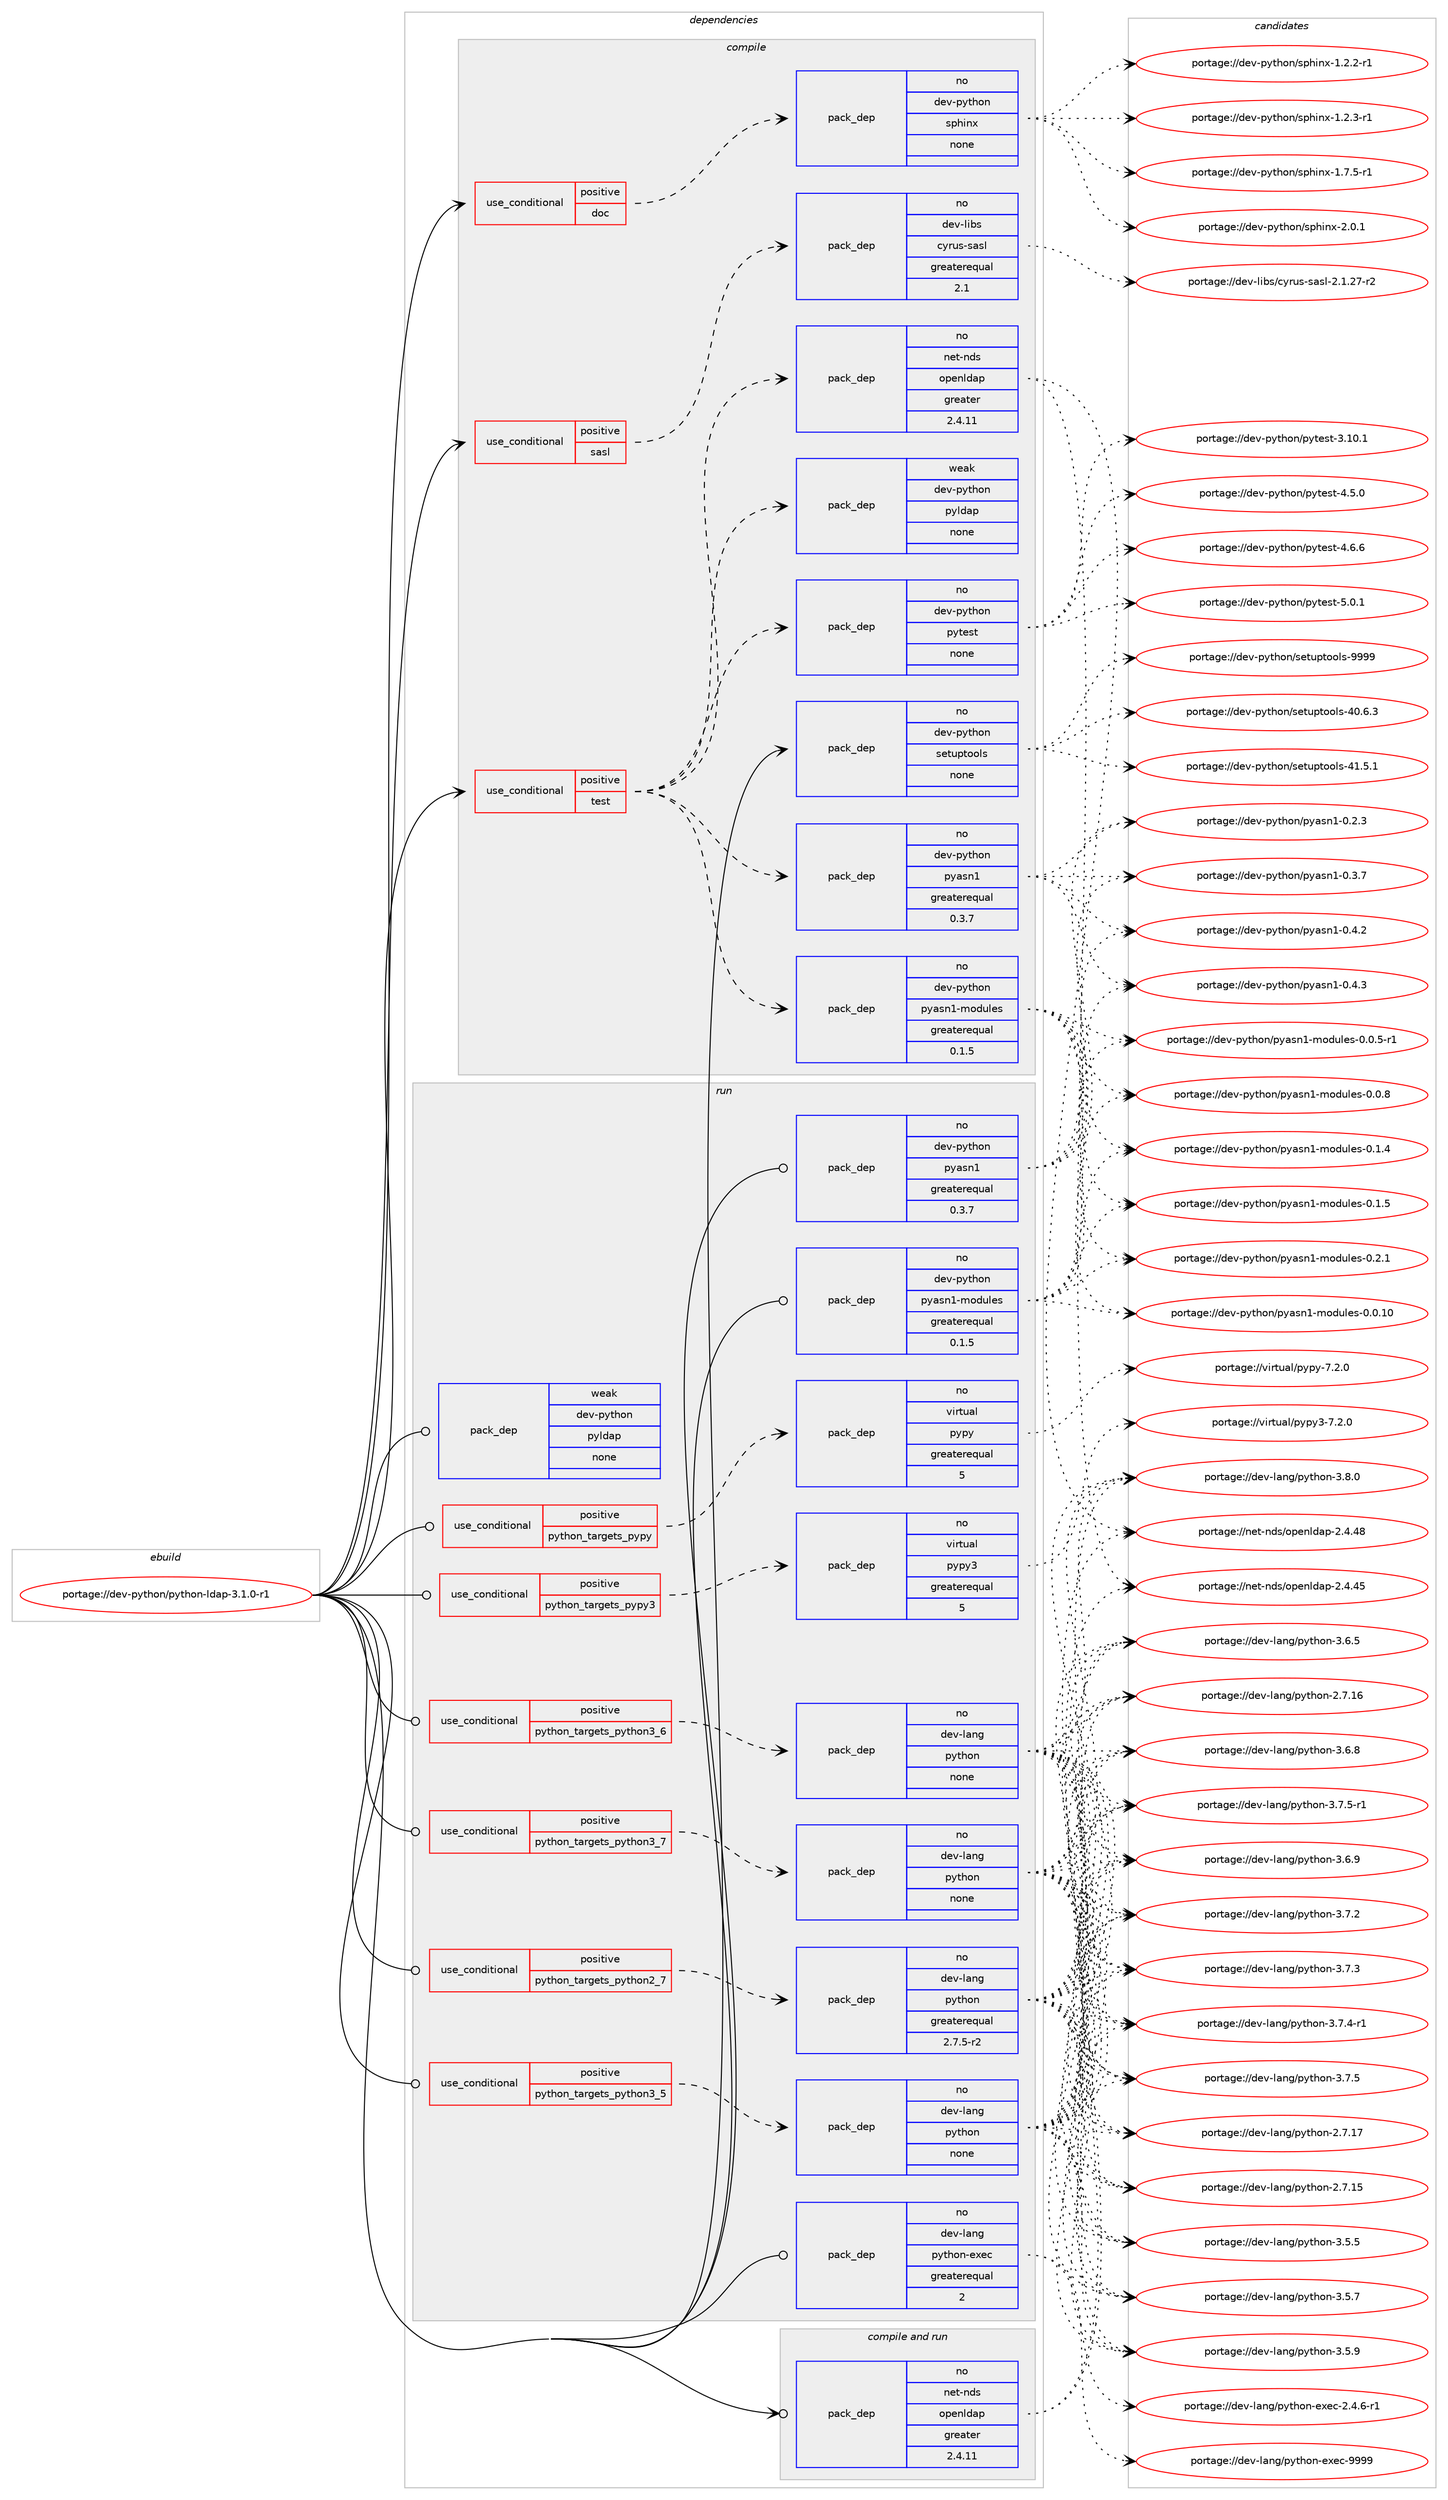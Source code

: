 digraph prolog {

# *************
# Graph options
# *************

newrank=true;
concentrate=true;
compound=true;
graph [rankdir=LR,fontname=Helvetica,fontsize=10,ranksep=1.5];#, ranksep=2.5, nodesep=0.2];
edge  [arrowhead=vee];
node  [fontname=Helvetica,fontsize=10];

# **********
# The ebuild
# **********

subgraph cluster_leftcol {
color=gray;
rank=same;
label=<<i>ebuild</i>>;
id [label="portage://dev-python/python-ldap-3.1.0-r1", color=red, width=4, href="../dev-python/python-ldap-3.1.0-r1.svg"];
}

# ****************
# The dependencies
# ****************

subgraph cluster_midcol {
color=gray;
label=<<i>dependencies</i>>;
subgraph cluster_compile {
fillcolor="#eeeeee";
style=filled;
label=<<i>compile</i>>;
subgraph cond37060 {
dependency167005 [label=<<TABLE BORDER="0" CELLBORDER="1" CELLSPACING="0" CELLPADDING="4"><TR><TD ROWSPAN="3" CELLPADDING="10">use_conditional</TD></TR><TR><TD>positive</TD></TR><TR><TD>doc</TD></TR></TABLE>>, shape=none, color=red];
subgraph pack126543 {
dependency167006 [label=<<TABLE BORDER="0" CELLBORDER="1" CELLSPACING="0" CELLPADDING="4" WIDTH="220"><TR><TD ROWSPAN="6" CELLPADDING="30">pack_dep</TD></TR><TR><TD WIDTH="110">no</TD></TR><TR><TD>dev-python</TD></TR><TR><TD>sphinx</TD></TR><TR><TD>none</TD></TR><TR><TD></TD></TR></TABLE>>, shape=none, color=blue];
}
dependency167005:e -> dependency167006:w [weight=20,style="dashed",arrowhead="vee"];
}
id:e -> dependency167005:w [weight=20,style="solid",arrowhead="vee"];
subgraph cond37061 {
dependency167007 [label=<<TABLE BORDER="0" CELLBORDER="1" CELLSPACING="0" CELLPADDING="4"><TR><TD ROWSPAN="3" CELLPADDING="10">use_conditional</TD></TR><TR><TD>positive</TD></TR><TR><TD>sasl</TD></TR></TABLE>>, shape=none, color=red];
subgraph pack126544 {
dependency167008 [label=<<TABLE BORDER="0" CELLBORDER="1" CELLSPACING="0" CELLPADDING="4" WIDTH="220"><TR><TD ROWSPAN="6" CELLPADDING="30">pack_dep</TD></TR><TR><TD WIDTH="110">no</TD></TR><TR><TD>dev-libs</TD></TR><TR><TD>cyrus-sasl</TD></TR><TR><TD>greaterequal</TD></TR><TR><TD>2.1</TD></TR></TABLE>>, shape=none, color=blue];
}
dependency167007:e -> dependency167008:w [weight=20,style="dashed",arrowhead="vee"];
}
id:e -> dependency167007:w [weight=20,style="solid",arrowhead="vee"];
subgraph cond37062 {
dependency167009 [label=<<TABLE BORDER="0" CELLBORDER="1" CELLSPACING="0" CELLPADDING="4"><TR><TD ROWSPAN="3" CELLPADDING="10">use_conditional</TD></TR><TR><TD>positive</TD></TR><TR><TD>test</TD></TR></TABLE>>, shape=none, color=red];
subgraph pack126545 {
dependency167010 [label=<<TABLE BORDER="0" CELLBORDER="1" CELLSPACING="0" CELLPADDING="4" WIDTH="220"><TR><TD ROWSPAN="6" CELLPADDING="30">pack_dep</TD></TR><TR><TD WIDTH="110">weak</TD></TR><TR><TD>dev-python</TD></TR><TR><TD>pyldap</TD></TR><TR><TD>none</TD></TR><TR><TD></TD></TR></TABLE>>, shape=none, color=blue];
}
dependency167009:e -> dependency167010:w [weight=20,style="dashed",arrowhead="vee"];
subgraph pack126546 {
dependency167011 [label=<<TABLE BORDER="0" CELLBORDER="1" CELLSPACING="0" CELLPADDING="4" WIDTH="220"><TR><TD ROWSPAN="6" CELLPADDING="30">pack_dep</TD></TR><TR><TD WIDTH="110">no</TD></TR><TR><TD>dev-python</TD></TR><TR><TD>pyasn1</TD></TR><TR><TD>greaterequal</TD></TR><TR><TD>0.3.7</TD></TR></TABLE>>, shape=none, color=blue];
}
dependency167009:e -> dependency167011:w [weight=20,style="dashed",arrowhead="vee"];
subgraph pack126547 {
dependency167012 [label=<<TABLE BORDER="0" CELLBORDER="1" CELLSPACING="0" CELLPADDING="4" WIDTH="220"><TR><TD ROWSPAN="6" CELLPADDING="30">pack_dep</TD></TR><TR><TD WIDTH="110">no</TD></TR><TR><TD>dev-python</TD></TR><TR><TD>pyasn1-modules</TD></TR><TR><TD>greaterequal</TD></TR><TR><TD>0.1.5</TD></TR></TABLE>>, shape=none, color=blue];
}
dependency167009:e -> dependency167012:w [weight=20,style="dashed",arrowhead="vee"];
subgraph pack126548 {
dependency167013 [label=<<TABLE BORDER="0" CELLBORDER="1" CELLSPACING="0" CELLPADDING="4" WIDTH="220"><TR><TD ROWSPAN="6" CELLPADDING="30">pack_dep</TD></TR><TR><TD WIDTH="110">no</TD></TR><TR><TD>net-nds</TD></TR><TR><TD>openldap</TD></TR><TR><TD>greater</TD></TR><TR><TD>2.4.11</TD></TR></TABLE>>, shape=none, color=blue];
}
dependency167009:e -> dependency167013:w [weight=20,style="dashed",arrowhead="vee"];
subgraph pack126549 {
dependency167014 [label=<<TABLE BORDER="0" CELLBORDER="1" CELLSPACING="0" CELLPADDING="4" WIDTH="220"><TR><TD ROWSPAN="6" CELLPADDING="30">pack_dep</TD></TR><TR><TD WIDTH="110">no</TD></TR><TR><TD>dev-python</TD></TR><TR><TD>pytest</TD></TR><TR><TD>none</TD></TR><TR><TD></TD></TR></TABLE>>, shape=none, color=blue];
}
dependency167009:e -> dependency167014:w [weight=20,style="dashed",arrowhead="vee"];
}
id:e -> dependency167009:w [weight=20,style="solid",arrowhead="vee"];
subgraph pack126550 {
dependency167015 [label=<<TABLE BORDER="0" CELLBORDER="1" CELLSPACING="0" CELLPADDING="4" WIDTH="220"><TR><TD ROWSPAN="6" CELLPADDING="30">pack_dep</TD></TR><TR><TD WIDTH="110">no</TD></TR><TR><TD>dev-python</TD></TR><TR><TD>setuptools</TD></TR><TR><TD>none</TD></TR><TR><TD></TD></TR></TABLE>>, shape=none, color=blue];
}
id:e -> dependency167015:w [weight=20,style="solid",arrowhead="vee"];
}
subgraph cluster_compileandrun {
fillcolor="#eeeeee";
style=filled;
label=<<i>compile and run</i>>;
subgraph pack126551 {
dependency167016 [label=<<TABLE BORDER="0" CELLBORDER="1" CELLSPACING="0" CELLPADDING="4" WIDTH="220"><TR><TD ROWSPAN="6" CELLPADDING="30">pack_dep</TD></TR><TR><TD WIDTH="110">no</TD></TR><TR><TD>net-nds</TD></TR><TR><TD>openldap</TD></TR><TR><TD>greater</TD></TR><TR><TD>2.4.11</TD></TR></TABLE>>, shape=none, color=blue];
}
id:e -> dependency167016:w [weight=20,style="solid",arrowhead="odotvee"];
}
subgraph cluster_run {
fillcolor="#eeeeee";
style=filled;
label=<<i>run</i>>;
subgraph cond37063 {
dependency167017 [label=<<TABLE BORDER="0" CELLBORDER="1" CELLSPACING="0" CELLPADDING="4"><TR><TD ROWSPAN="3" CELLPADDING="10">use_conditional</TD></TR><TR><TD>positive</TD></TR><TR><TD>python_targets_pypy</TD></TR></TABLE>>, shape=none, color=red];
subgraph pack126552 {
dependency167018 [label=<<TABLE BORDER="0" CELLBORDER="1" CELLSPACING="0" CELLPADDING="4" WIDTH="220"><TR><TD ROWSPAN="6" CELLPADDING="30">pack_dep</TD></TR><TR><TD WIDTH="110">no</TD></TR><TR><TD>virtual</TD></TR><TR><TD>pypy</TD></TR><TR><TD>greaterequal</TD></TR><TR><TD>5</TD></TR></TABLE>>, shape=none, color=blue];
}
dependency167017:e -> dependency167018:w [weight=20,style="dashed",arrowhead="vee"];
}
id:e -> dependency167017:w [weight=20,style="solid",arrowhead="odot"];
subgraph cond37064 {
dependency167019 [label=<<TABLE BORDER="0" CELLBORDER="1" CELLSPACING="0" CELLPADDING="4"><TR><TD ROWSPAN="3" CELLPADDING="10">use_conditional</TD></TR><TR><TD>positive</TD></TR><TR><TD>python_targets_pypy3</TD></TR></TABLE>>, shape=none, color=red];
subgraph pack126553 {
dependency167020 [label=<<TABLE BORDER="0" CELLBORDER="1" CELLSPACING="0" CELLPADDING="4" WIDTH="220"><TR><TD ROWSPAN="6" CELLPADDING="30">pack_dep</TD></TR><TR><TD WIDTH="110">no</TD></TR><TR><TD>virtual</TD></TR><TR><TD>pypy3</TD></TR><TR><TD>greaterequal</TD></TR><TR><TD>5</TD></TR></TABLE>>, shape=none, color=blue];
}
dependency167019:e -> dependency167020:w [weight=20,style="dashed",arrowhead="vee"];
}
id:e -> dependency167019:w [weight=20,style="solid",arrowhead="odot"];
subgraph cond37065 {
dependency167021 [label=<<TABLE BORDER="0" CELLBORDER="1" CELLSPACING="0" CELLPADDING="4"><TR><TD ROWSPAN="3" CELLPADDING="10">use_conditional</TD></TR><TR><TD>positive</TD></TR><TR><TD>python_targets_python2_7</TD></TR></TABLE>>, shape=none, color=red];
subgraph pack126554 {
dependency167022 [label=<<TABLE BORDER="0" CELLBORDER="1" CELLSPACING="0" CELLPADDING="4" WIDTH="220"><TR><TD ROWSPAN="6" CELLPADDING="30">pack_dep</TD></TR><TR><TD WIDTH="110">no</TD></TR><TR><TD>dev-lang</TD></TR><TR><TD>python</TD></TR><TR><TD>greaterequal</TD></TR><TR><TD>2.7.5-r2</TD></TR></TABLE>>, shape=none, color=blue];
}
dependency167021:e -> dependency167022:w [weight=20,style="dashed",arrowhead="vee"];
}
id:e -> dependency167021:w [weight=20,style="solid",arrowhead="odot"];
subgraph cond37066 {
dependency167023 [label=<<TABLE BORDER="0" CELLBORDER="1" CELLSPACING="0" CELLPADDING="4"><TR><TD ROWSPAN="3" CELLPADDING="10">use_conditional</TD></TR><TR><TD>positive</TD></TR><TR><TD>python_targets_python3_5</TD></TR></TABLE>>, shape=none, color=red];
subgraph pack126555 {
dependency167024 [label=<<TABLE BORDER="0" CELLBORDER="1" CELLSPACING="0" CELLPADDING="4" WIDTH="220"><TR><TD ROWSPAN="6" CELLPADDING="30">pack_dep</TD></TR><TR><TD WIDTH="110">no</TD></TR><TR><TD>dev-lang</TD></TR><TR><TD>python</TD></TR><TR><TD>none</TD></TR><TR><TD></TD></TR></TABLE>>, shape=none, color=blue];
}
dependency167023:e -> dependency167024:w [weight=20,style="dashed",arrowhead="vee"];
}
id:e -> dependency167023:w [weight=20,style="solid",arrowhead="odot"];
subgraph cond37067 {
dependency167025 [label=<<TABLE BORDER="0" CELLBORDER="1" CELLSPACING="0" CELLPADDING="4"><TR><TD ROWSPAN="3" CELLPADDING="10">use_conditional</TD></TR><TR><TD>positive</TD></TR><TR><TD>python_targets_python3_6</TD></TR></TABLE>>, shape=none, color=red];
subgraph pack126556 {
dependency167026 [label=<<TABLE BORDER="0" CELLBORDER="1" CELLSPACING="0" CELLPADDING="4" WIDTH="220"><TR><TD ROWSPAN="6" CELLPADDING="30">pack_dep</TD></TR><TR><TD WIDTH="110">no</TD></TR><TR><TD>dev-lang</TD></TR><TR><TD>python</TD></TR><TR><TD>none</TD></TR><TR><TD></TD></TR></TABLE>>, shape=none, color=blue];
}
dependency167025:e -> dependency167026:w [weight=20,style="dashed",arrowhead="vee"];
}
id:e -> dependency167025:w [weight=20,style="solid",arrowhead="odot"];
subgraph cond37068 {
dependency167027 [label=<<TABLE BORDER="0" CELLBORDER="1" CELLSPACING="0" CELLPADDING="4"><TR><TD ROWSPAN="3" CELLPADDING="10">use_conditional</TD></TR><TR><TD>positive</TD></TR><TR><TD>python_targets_python3_7</TD></TR></TABLE>>, shape=none, color=red];
subgraph pack126557 {
dependency167028 [label=<<TABLE BORDER="0" CELLBORDER="1" CELLSPACING="0" CELLPADDING="4" WIDTH="220"><TR><TD ROWSPAN="6" CELLPADDING="30">pack_dep</TD></TR><TR><TD WIDTH="110">no</TD></TR><TR><TD>dev-lang</TD></TR><TR><TD>python</TD></TR><TR><TD>none</TD></TR><TR><TD></TD></TR></TABLE>>, shape=none, color=blue];
}
dependency167027:e -> dependency167028:w [weight=20,style="dashed",arrowhead="vee"];
}
id:e -> dependency167027:w [weight=20,style="solid",arrowhead="odot"];
subgraph pack126558 {
dependency167029 [label=<<TABLE BORDER="0" CELLBORDER="1" CELLSPACING="0" CELLPADDING="4" WIDTH="220"><TR><TD ROWSPAN="6" CELLPADDING="30">pack_dep</TD></TR><TR><TD WIDTH="110">no</TD></TR><TR><TD>dev-lang</TD></TR><TR><TD>python-exec</TD></TR><TR><TD>greaterequal</TD></TR><TR><TD>2</TD></TR></TABLE>>, shape=none, color=blue];
}
id:e -> dependency167029:w [weight=20,style="solid",arrowhead="odot"];
subgraph pack126559 {
dependency167030 [label=<<TABLE BORDER="0" CELLBORDER="1" CELLSPACING="0" CELLPADDING="4" WIDTH="220"><TR><TD ROWSPAN="6" CELLPADDING="30">pack_dep</TD></TR><TR><TD WIDTH="110">no</TD></TR><TR><TD>dev-python</TD></TR><TR><TD>pyasn1</TD></TR><TR><TD>greaterequal</TD></TR><TR><TD>0.3.7</TD></TR></TABLE>>, shape=none, color=blue];
}
id:e -> dependency167030:w [weight=20,style="solid",arrowhead="odot"];
subgraph pack126560 {
dependency167031 [label=<<TABLE BORDER="0" CELLBORDER="1" CELLSPACING="0" CELLPADDING="4" WIDTH="220"><TR><TD ROWSPAN="6" CELLPADDING="30">pack_dep</TD></TR><TR><TD WIDTH="110">no</TD></TR><TR><TD>dev-python</TD></TR><TR><TD>pyasn1-modules</TD></TR><TR><TD>greaterequal</TD></TR><TR><TD>0.1.5</TD></TR></TABLE>>, shape=none, color=blue];
}
id:e -> dependency167031:w [weight=20,style="solid",arrowhead="odot"];
subgraph pack126561 {
dependency167032 [label=<<TABLE BORDER="0" CELLBORDER="1" CELLSPACING="0" CELLPADDING="4" WIDTH="220"><TR><TD ROWSPAN="6" CELLPADDING="30">pack_dep</TD></TR><TR><TD WIDTH="110">weak</TD></TR><TR><TD>dev-python</TD></TR><TR><TD>pyldap</TD></TR><TR><TD>none</TD></TR><TR><TD></TD></TR></TABLE>>, shape=none, color=blue];
}
id:e -> dependency167032:w [weight=20,style="solid",arrowhead="odot"];
}
}

# **************
# The candidates
# **************

subgraph cluster_choices {
rank=same;
color=gray;
label=<<i>candidates</i>>;

subgraph choice126543 {
color=black;
nodesep=1;
choiceportage10010111845112121116104111110471151121041051101204549465046504511449 [label="portage://dev-python/sphinx-1.2.2-r1", color=red, width=4,href="../dev-python/sphinx-1.2.2-r1.svg"];
choiceportage10010111845112121116104111110471151121041051101204549465046514511449 [label="portage://dev-python/sphinx-1.2.3-r1", color=red, width=4,href="../dev-python/sphinx-1.2.3-r1.svg"];
choiceportage10010111845112121116104111110471151121041051101204549465546534511449 [label="portage://dev-python/sphinx-1.7.5-r1", color=red, width=4,href="../dev-python/sphinx-1.7.5-r1.svg"];
choiceportage1001011184511212111610411111047115112104105110120455046484649 [label="portage://dev-python/sphinx-2.0.1", color=red, width=4,href="../dev-python/sphinx-2.0.1.svg"];
dependency167006:e -> choiceportage10010111845112121116104111110471151121041051101204549465046504511449:w [style=dotted,weight="100"];
dependency167006:e -> choiceportage10010111845112121116104111110471151121041051101204549465046514511449:w [style=dotted,weight="100"];
dependency167006:e -> choiceportage10010111845112121116104111110471151121041051101204549465546534511449:w [style=dotted,weight="100"];
dependency167006:e -> choiceportage1001011184511212111610411111047115112104105110120455046484649:w [style=dotted,weight="100"];
}
subgraph choice126544 {
color=black;
nodesep=1;
choiceportage100101118451081059811547991211141171154511597115108455046494650554511450 [label="portage://dev-libs/cyrus-sasl-2.1.27-r2", color=red, width=4,href="../dev-libs/cyrus-sasl-2.1.27-r2.svg"];
dependency167008:e -> choiceportage100101118451081059811547991211141171154511597115108455046494650554511450:w [style=dotted,weight="100"];
}
subgraph choice126545 {
color=black;
nodesep=1;
}
subgraph choice126546 {
color=black;
nodesep=1;
choiceportage10010111845112121116104111110471121219711511049454846504651 [label="portage://dev-python/pyasn1-0.2.3", color=red, width=4,href="../dev-python/pyasn1-0.2.3.svg"];
choiceportage10010111845112121116104111110471121219711511049454846514655 [label="portage://dev-python/pyasn1-0.3.7", color=red, width=4,href="../dev-python/pyasn1-0.3.7.svg"];
choiceportage10010111845112121116104111110471121219711511049454846524650 [label="portage://dev-python/pyasn1-0.4.2", color=red, width=4,href="../dev-python/pyasn1-0.4.2.svg"];
choiceportage10010111845112121116104111110471121219711511049454846524651 [label="portage://dev-python/pyasn1-0.4.3", color=red, width=4,href="../dev-python/pyasn1-0.4.3.svg"];
dependency167011:e -> choiceportage10010111845112121116104111110471121219711511049454846504651:w [style=dotted,weight="100"];
dependency167011:e -> choiceportage10010111845112121116104111110471121219711511049454846514655:w [style=dotted,weight="100"];
dependency167011:e -> choiceportage10010111845112121116104111110471121219711511049454846524650:w [style=dotted,weight="100"];
dependency167011:e -> choiceportage10010111845112121116104111110471121219711511049454846524651:w [style=dotted,weight="100"];
}
subgraph choice126547 {
color=black;
nodesep=1;
choiceportage100101118451121211161041111104711212197115110494510911110011710810111545484648464948 [label="portage://dev-python/pyasn1-modules-0.0.10", color=red, width=4,href="../dev-python/pyasn1-modules-0.0.10.svg"];
choiceportage10010111845112121116104111110471121219711511049451091111001171081011154548464846534511449 [label="portage://dev-python/pyasn1-modules-0.0.5-r1", color=red, width=4,href="../dev-python/pyasn1-modules-0.0.5-r1.svg"];
choiceportage1001011184511212111610411111047112121971151104945109111100117108101115454846484656 [label="portage://dev-python/pyasn1-modules-0.0.8", color=red, width=4,href="../dev-python/pyasn1-modules-0.0.8.svg"];
choiceportage1001011184511212111610411111047112121971151104945109111100117108101115454846494652 [label="portage://dev-python/pyasn1-modules-0.1.4", color=red, width=4,href="../dev-python/pyasn1-modules-0.1.4.svg"];
choiceportage1001011184511212111610411111047112121971151104945109111100117108101115454846494653 [label="portage://dev-python/pyasn1-modules-0.1.5", color=red, width=4,href="../dev-python/pyasn1-modules-0.1.5.svg"];
choiceportage1001011184511212111610411111047112121971151104945109111100117108101115454846504649 [label="portage://dev-python/pyasn1-modules-0.2.1", color=red, width=4,href="../dev-python/pyasn1-modules-0.2.1.svg"];
dependency167012:e -> choiceportage100101118451121211161041111104711212197115110494510911110011710810111545484648464948:w [style=dotted,weight="100"];
dependency167012:e -> choiceportage10010111845112121116104111110471121219711511049451091111001171081011154548464846534511449:w [style=dotted,weight="100"];
dependency167012:e -> choiceportage1001011184511212111610411111047112121971151104945109111100117108101115454846484656:w [style=dotted,weight="100"];
dependency167012:e -> choiceportage1001011184511212111610411111047112121971151104945109111100117108101115454846494652:w [style=dotted,weight="100"];
dependency167012:e -> choiceportage1001011184511212111610411111047112121971151104945109111100117108101115454846494653:w [style=dotted,weight="100"];
dependency167012:e -> choiceportage1001011184511212111610411111047112121971151104945109111100117108101115454846504649:w [style=dotted,weight="100"];
}
subgraph choice126548 {
color=black;
nodesep=1;
choiceportage11010111645110100115471111121011101081009711245504652465253 [label="portage://net-nds/openldap-2.4.45", color=red, width=4,href="../net-nds/openldap-2.4.45.svg"];
choiceportage11010111645110100115471111121011101081009711245504652465256 [label="portage://net-nds/openldap-2.4.48", color=red, width=4,href="../net-nds/openldap-2.4.48.svg"];
dependency167013:e -> choiceportage11010111645110100115471111121011101081009711245504652465253:w [style=dotted,weight="100"];
dependency167013:e -> choiceportage11010111645110100115471111121011101081009711245504652465256:w [style=dotted,weight="100"];
}
subgraph choice126549 {
color=black;
nodesep=1;
choiceportage100101118451121211161041111104711212111610111511645514649484649 [label="portage://dev-python/pytest-3.10.1", color=red, width=4,href="../dev-python/pytest-3.10.1.svg"];
choiceportage1001011184511212111610411111047112121116101115116455246534648 [label="portage://dev-python/pytest-4.5.0", color=red, width=4,href="../dev-python/pytest-4.5.0.svg"];
choiceportage1001011184511212111610411111047112121116101115116455246544654 [label="portage://dev-python/pytest-4.6.6", color=red, width=4,href="../dev-python/pytest-4.6.6.svg"];
choiceportage1001011184511212111610411111047112121116101115116455346484649 [label="portage://dev-python/pytest-5.0.1", color=red, width=4,href="../dev-python/pytest-5.0.1.svg"];
dependency167014:e -> choiceportage100101118451121211161041111104711212111610111511645514649484649:w [style=dotted,weight="100"];
dependency167014:e -> choiceportage1001011184511212111610411111047112121116101115116455246534648:w [style=dotted,weight="100"];
dependency167014:e -> choiceportage1001011184511212111610411111047112121116101115116455246544654:w [style=dotted,weight="100"];
dependency167014:e -> choiceportage1001011184511212111610411111047112121116101115116455346484649:w [style=dotted,weight="100"];
}
subgraph choice126550 {
color=black;
nodesep=1;
choiceportage100101118451121211161041111104711510111611711211611111110811545524846544651 [label="portage://dev-python/setuptools-40.6.3", color=red, width=4,href="../dev-python/setuptools-40.6.3.svg"];
choiceportage100101118451121211161041111104711510111611711211611111110811545524946534649 [label="portage://dev-python/setuptools-41.5.1", color=red, width=4,href="../dev-python/setuptools-41.5.1.svg"];
choiceportage10010111845112121116104111110471151011161171121161111111081154557575757 [label="portage://dev-python/setuptools-9999", color=red, width=4,href="../dev-python/setuptools-9999.svg"];
dependency167015:e -> choiceportage100101118451121211161041111104711510111611711211611111110811545524846544651:w [style=dotted,weight="100"];
dependency167015:e -> choiceportage100101118451121211161041111104711510111611711211611111110811545524946534649:w [style=dotted,weight="100"];
dependency167015:e -> choiceportage10010111845112121116104111110471151011161171121161111111081154557575757:w [style=dotted,weight="100"];
}
subgraph choice126551 {
color=black;
nodesep=1;
choiceportage11010111645110100115471111121011101081009711245504652465253 [label="portage://net-nds/openldap-2.4.45", color=red, width=4,href="../net-nds/openldap-2.4.45.svg"];
choiceportage11010111645110100115471111121011101081009711245504652465256 [label="portage://net-nds/openldap-2.4.48", color=red, width=4,href="../net-nds/openldap-2.4.48.svg"];
dependency167016:e -> choiceportage11010111645110100115471111121011101081009711245504652465253:w [style=dotted,weight="100"];
dependency167016:e -> choiceportage11010111645110100115471111121011101081009711245504652465256:w [style=dotted,weight="100"];
}
subgraph choice126552 {
color=black;
nodesep=1;
choiceportage1181051141161179710847112121112121455546504648 [label="portage://virtual/pypy-7.2.0", color=red, width=4,href="../virtual/pypy-7.2.0.svg"];
dependency167018:e -> choiceportage1181051141161179710847112121112121455546504648:w [style=dotted,weight="100"];
}
subgraph choice126553 {
color=black;
nodesep=1;
choiceportage118105114116117971084711212111212151455546504648 [label="portage://virtual/pypy3-7.2.0", color=red, width=4,href="../virtual/pypy3-7.2.0.svg"];
dependency167020:e -> choiceportage118105114116117971084711212111212151455546504648:w [style=dotted,weight="100"];
}
subgraph choice126554 {
color=black;
nodesep=1;
choiceportage10010111845108971101034711212111610411111045504655464953 [label="portage://dev-lang/python-2.7.15", color=red, width=4,href="../dev-lang/python-2.7.15.svg"];
choiceportage10010111845108971101034711212111610411111045504655464954 [label="portage://dev-lang/python-2.7.16", color=red, width=4,href="../dev-lang/python-2.7.16.svg"];
choiceportage10010111845108971101034711212111610411111045504655464955 [label="portage://dev-lang/python-2.7.17", color=red, width=4,href="../dev-lang/python-2.7.17.svg"];
choiceportage100101118451089711010347112121116104111110455146534653 [label="portage://dev-lang/python-3.5.5", color=red, width=4,href="../dev-lang/python-3.5.5.svg"];
choiceportage100101118451089711010347112121116104111110455146534655 [label="portage://dev-lang/python-3.5.7", color=red, width=4,href="../dev-lang/python-3.5.7.svg"];
choiceportage100101118451089711010347112121116104111110455146534657 [label="portage://dev-lang/python-3.5.9", color=red, width=4,href="../dev-lang/python-3.5.9.svg"];
choiceportage100101118451089711010347112121116104111110455146544653 [label="portage://dev-lang/python-3.6.5", color=red, width=4,href="../dev-lang/python-3.6.5.svg"];
choiceportage100101118451089711010347112121116104111110455146544656 [label="portage://dev-lang/python-3.6.8", color=red, width=4,href="../dev-lang/python-3.6.8.svg"];
choiceportage100101118451089711010347112121116104111110455146544657 [label="portage://dev-lang/python-3.6.9", color=red, width=4,href="../dev-lang/python-3.6.9.svg"];
choiceportage100101118451089711010347112121116104111110455146554650 [label="portage://dev-lang/python-3.7.2", color=red, width=4,href="../dev-lang/python-3.7.2.svg"];
choiceportage100101118451089711010347112121116104111110455146554651 [label="portage://dev-lang/python-3.7.3", color=red, width=4,href="../dev-lang/python-3.7.3.svg"];
choiceportage1001011184510897110103471121211161041111104551465546524511449 [label="portage://dev-lang/python-3.7.4-r1", color=red, width=4,href="../dev-lang/python-3.7.4-r1.svg"];
choiceportage100101118451089711010347112121116104111110455146554653 [label="portage://dev-lang/python-3.7.5", color=red, width=4,href="../dev-lang/python-3.7.5.svg"];
choiceportage1001011184510897110103471121211161041111104551465546534511449 [label="portage://dev-lang/python-3.7.5-r1", color=red, width=4,href="../dev-lang/python-3.7.5-r1.svg"];
choiceportage100101118451089711010347112121116104111110455146564648 [label="portage://dev-lang/python-3.8.0", color=red, width=4,href="../dev-lang/python-3.8.0.svg"];
dependency167022:e -> choiceportage10010111845108971101034711212111610411111045504655464953:w [style=dotted,weight="100"];
dependency167022:e -> choiceportage10010111845108971101034711212111610411111045504655464954:w [style=dotted,weight="100"];
dependency167022:e -> choiceportage10010111845108971101034711212111610411111045504655464955:w [style=dotted,weight="100"];
dependency167022:e -> choiceportage100101118451089711010347112121116104111110455146534653:w [style=dotted,weight="100"];
dependency167022:e -> choiceportage100101118451089711010347112121116104111110455146534655:w [style=dotted,weight="100"];
dependency167022:e -> choiceportage100101118451089711010347112121116104111110455146534657:w [style=dotted,weight="100"];
dependency167022:e -> choiceportage100101118451089711010347112121116104111110455146544653:w [style=dotted,weight="100"];
dependency167022:e -> choiceportage100101118451089711010347112121116104111110455146544656:w [style=dotted,weight="100"];
dependency167022:e -> choiceportage100101118451089711010347112121116104111110455146544657:w [style=dotted,weight="100"];
dependency167022:e -> choiceportage100101118451089711010347112121116104111110455146554650:w [style=dotted,weight="100"];
dependency167022:e -> choiceportage100101118451089711010347112121116104111110455146554651:w [style=dotted,weight="100"];
dependency167022:e -> choiceportage1001011184510897110103471121211161041111104551465546524511449:w [style=dotted,weight="100"];
dependency167022:e -> choiceportage100101118451089711010347112121116104111110455146554653:w [style=dotted,weight="100"];
dependency167022:e -> choiceportage1001011184510897110103471121211161041111104551465546534511449:w [style=dotted,weight="100"];
dependency167022:e -> choiceportage100101118451089711010347112121116104111110455146564648:w [style=dotted,weight="100"];
}
subgraph choice126555 {
color=black;
nodesep=1;
choiceportage10010111845108971101034711212111610411111045504655464953 [label="portage://dev-lang/python-2.7.15", color=red, width=4,href="../dev-lang/python-2.7.15.svg"];
choiceportage10010111845108971101034711212111610411111045504655464954 [label="portage://dev-lang/python-2.7.16", color=red, width=4,href="../dev-lang/python-2.7.16.svg"];
choiceportage10010111845108971101034711212111610411111045504655464955 [label="portage://dev-lang/python-2.7.17", color=red, width=4,href="../dev-lang/python-2.7.17.svg"];
choiceportage100101118451089711010347112121116104111110455146534653 [label="portage://dev-lang/python-3.5.5", color=red, width=4,href="../dev-lang/python-3.5.5.svg"];
choiceportage100101118451089711010347112121116104111110455146534655 [label="portage://dev-lang/python-3.5.7", color=red, width=4,href="../dev-lang/python-3.5.7.svg"];
choiceportage100101118451089711010347112121116104111110455146534657 [label="portage://dev-lang/python-3.5.9", color=red, width=4,href="../dev-lang/python-3.5.9.svg"];
choiceportage100101118451089711010347112121116104111110455146544653 [label="portage://dev-lang/python-3.6.5", color=red, width=4,href="../dev-lang/python-3.6.5.svg"];
choiceportage100101118451089711010347112121116104111110455146544656 [label="portage://dev-lang/python-3.6.8", color=red, width=4,href="../dev-lang/python-3.6.8.svg"];
choiceportage100101118451089711010347112121116104111110455146544657 [label="portage://dev-lang/python-3.6.9", color=red, width=4,href="../dev-lang/python-3.6.9.svg"];
choiceportage100101118451089711010347112121116104111110455146554650 [label="portage://dev-lang/python-3.7.2", color=red, width=4,href="../dev-lang/python-3.7.2.svg"];
choiceportage100101118451089711010347112121116104111110455146554651 [label="portage://dev-lang/python-3.7.3", color=red, width=4,href="../dev-lang/python-3.7.3.svg"];
choiceportage1001011184510897110103471121211161041111104551465546524511449 [label="portage://dev-lang/python-3.7.4-r1", color=red, width=4,href="../dev-lang/python-3.7.4-r1.svg"];
choiceportage100101118451089711010347112121116104111110455146554653 [label="portage://dev-lang/python-3.7.5", color=red, width=4,href="../dev-lang/python-3.7.5.svg"];
choiceportage1001011184510897110103471121211161041111104551465546534511449 [label="portage://dev-lang/python-3.7.5-r1", color=red, width=4,href="../dev-lang/python-3.7.5-r1.svg"];
choiceportage100101118451089711010347112121116104111110455146564648 [label="portage://dev-lang/python-3.8.0", color=red, width=4,href="../dev-lang/python-3.8.0.svg"];
dependency167024:e -> choiceportage10010111845108971101034711212111610411111045504655464953:w [style=dotted,weight="100"];
dependency167024:e -> choiceportage10010111845108971101034711212111610411111045504655464954:w [style=dotted,weight="100"];
dependency167024:e -> choiceportage10010111845108971101034711212111610411111045504655464955:w [style=dotted,weight="100"];
dependency167024:e -> choiceportage100101118451089711010347112121116104111110455146534653:w [style=dotted,weight="100"];
dependency167024:e -> choiceportage100101118451089711010347112121116104111110455146534655:w [style=dotted,weight="100"];
dependency167024:e -> choiceportage100101118451089711010347112121116104111110455146534657:w [style=dotted,weight="100"];
dependency167024:e -> choiceportage100101118451089711010347112121116104111110455146544653:w [style=dotted,weight="100"];
dependency167024:e -> choiceportage100101118451089711010347112121116104111110455146544656:w [style=dotted,weight="100"];
dependency167024:e -> choiceportage100101118451089711010347112121116104111110455146544657:w [style=dotted,weight="100"];
dependency167024:e -> choiceportage100101118451089711010347112121116104111110455146554650:w [style=dotted,weight="100"];
dependency167024:e -> choiceportage100101118451089711010347112121116104111110455146554651:w [style=dotted,weight="100"];
dependency167024:e -> choiceportage1001011184510897110103471121211161041111104551465546524511449:w [style=dotted,weight="100"];
dependency167024:e -> choiceportage100101118451089711010347112121116104111110455146554653:w [style=dotted,weight="100"];
dependency167024:e -> choiceportage1001011184510897110103471121211161041111104551465546534511449:w [style=dotted,weight="100"];
dependency167024:e -> choiceportage100101118451089711010347112121116104111110455146564648:w [style=dotted,weight="100"];
}
subgraph choice126556 {
color=black;
nodesep=1;
choiceportage10010111845108971101034711212111610411111045504655464953 [label="portage://dev-lang/python-2.7.15", color=red, width=4,href="../dev-lang/python-2.7.15.svg"];
choiceportage10010111845108971101034711212111610411111045504655464954 [label="portage://dev-lang/python-2.7.16", color=red, width=4,href="../dev-lang/python-2.7.16.svg"];
choiceportage10010111845108971101034711212111610411111045504655464955 [label="portage://dev-lang/python-2.7.17", color=red, width=4,href="../dev-lang/python-2.7.17.svg"];
choiceportage100101118451089711010347112121116104111110455146534653 [label="portage://dev-lang/python-3.5.5", color=red, width=4,href="../dev-lang/python-3.5.5.svg"];
choiceportage100101118451089711010347112121116104111110455146534655 [label="portage://dev-lang/python-3.5.7", color=red, width=4,href="../dev-lang/python-3.5.7.svg"];
choiceportage100101118451089711010347112121116104111110455146534657 [label="portage://dev-lang/python-3.5.9", color=red, width=4,href="../dev-lang/python-3.5.9.svg"];
choiceportage100101118451089711010347112121116104111110455146544653 [label="portage://dev-lang/python-3.6.5", color=red, width=4,href="../dev-lang/python-3.6.5.svg"];
choiceportage100101118451089711010347112121116104111110455146544656 [label="portage://dev-lang/python-3.6.8", color=red, width=4,href="../dev-lang/python-3.6.8.svg"];
choiceportage100101118451089711010347112121116104111110455146544657 [label="portage://dev-lang/python-3.6.9", color=red, width=4,href="../dev-lang/python-3.6.9.svg"];
choiceportage100101118451089711010347112121116104111110455146554650 [label="portage://dev-lang/python-3.7.2", color=red, width=4,href="../dev-lang/python-3.7.2.svg"];
choiceportage100101118451089711010347112121116104111110455146554651 [label="portage://dev-lang/python-3.7.3", color=red, width=4,href="../dev-lang/python-3.7.3.svg"];
choiceportage1001011184510897110103471121211161041111104551465546524511449 [label="portage://dev-lang/python-3.7.4-r1", color=red, width=4,href="../dev-lang/python-3.7.4-r1.svg"];
choiceportage100101118451089711010347112121116104111110455146554653 [label="portage://dev-lang/python-3.7.5", color=red, width=4,href="../dev-lang/python-3.7.5.svg"];
choiceportage1001011184510897110103471121211161041111104551465546534511449 [label="portage://dev-lang/python-3.7.5-r1", color=red, width=4,href="../dev-lang/python-3.7.5-r1.svg"];
choiceportage100101118451089711010347112121116104111110455146564648 [label="portage://dev-lang/python-3.8.0", color=red, width=4,href="../dev-lang/python-3.8.0.svg"];
dependency167026:e -> choiceportage10010111845108971101034711212111610411111045504655464953:w [style=dotted,weight="100"];
dependency167026:e -> choiceportage10010111845108971101034711212111610411111045504655464954:w [style=dotted,weight="100"];
dependency167026:e -> choiceportage10010111845108971101034711212111610411111045504655464955:w [style=dotted,weight="100"];
dependency167026:e -> choiceportage100101118451089711010347112121116104111110455146534653:w [style=dotted,weight="100"];
dependency167026:e -> choiceportage100101118451089711010347112121116104111110455146534655:w [style=dotted,weight="100"];
dependency167026:e -> choiceportage100101118451089711010347112121116104111110455146534657:w [style=dotted,weight="100"];
dependency167026:e -> choiceportage100101118451089711010347112121116104111110455146544653:w [style=dotted,weight="100"];
dependency167026:e -> choiceportage100101118451089711010347112121116104111110455146544656:w [style=dotted,weight="100"];
dependency167026:e -> choiceportage100101118451089711010347112121116104111110455146544657:w [style=dotted,weight="100"];
dependency167026:e -> choiceportage100101118451089711010347112121116104111110455146554650:w [style=dotted,weight="100"];
dependency167026:e -> choiceportage100101118451089711010347112121116104111110455146554651:w [style=dotted,weight="100"];
dependency167026:e -> choiceportage1001011184510897110103471121211161041111104551465546524511449:w [style=dotted,weight="100"];
dependency167026:e -> choiceportage100101118451089711010347112121116104111110455146554653:w [style=dotted,weight="100"];
dependency167026:e -> choiceportage1001011184510897110103471121211161041111104551465546534511449:w [style=dotted,weight="100"];
dependency167026:e -> choiceportage100101118451089711010347112121116104111110455146564648:w [style=dotted,weight="100"];
}
subgraph choice126557 {
color=black;
nodesep=1;
choiceportage10010111845108971101034711212111610411111045504655464953 [label="portage://dev-lang/python-2.7.15", color=red, width=4,href="../dev-lang/python-2.7.15.svg"];
choiceportage10010111845108971101034711212111610411111045504655464954 [label="portage://dev-lang/python-2.7.16", color=red, width=4,href="../dev-lang/python-2.7.16.svg"];
choiceportage10010111845108971101034711212111610411111045504655464955 [label="portage://dev-lang/python-2.7.17", color=red, width=4,href="../dev-lang/python-2.7.17.svg"];
choiceportage100101118451089711010347112121116104111110455146534653 [label="portage://dev-lang/python-3.5.5", color=red, width=4,href="../dev-lang/python-3.5.5.svg"];
choiceportage100101118451089711010347112121116104111110455146534655 [label="portage://dev-lang/python-3.5.7", color=red, width=4,href="../dev-lang/python-3.5.7.svg"];
choiceportage100101118451089711010347112121116104111110455146534657 [label="portage://dev-lang/python-3.5.9", color=red, width=4,href="../dev-lang/python-3.5.9.svg"];
choiceportage100101118451089711010347112121116104111110455146544653 [label="portage://dev-lang/python-3.6.5", color=red, width=4,href="../dev-lang/python-3.6.5.svg"];
choiceportage100101118451089711010347112121116104111110455146544656 [label="portage://dev-lang/python-3.6.8", color=red, width=4,href="../dev-lang/python-3.6.8.svg"];
choiceportage100101118451089711010347112121116104111110455146544657 [label="portage://dev-lang/python-3.6.9", color=red, width=4,href="../dev-lang/python-3.6.9.svg"];
choiceportage100101118451089711010347112121116104111110455146554650 [label="portage://dev-lang/python-3.7.2", color=red, width=4,href="../dev-lang/python-3.7.2.svg"];
choiceportage100101118451089711010347112121116104111110455146554651 [label="portage://dev-lang/python-3.7.3", color=red, width=4,href="../dev-lang/python-3.7.3.svg"];
choiceportage1001011184510897110103471121211161041111104551465546524511449 [label="portage://dev-lang/python-3.7.4-r1", color=red, width=4,href="../dev-lang/python-3.7.4-r1.svg"];
choiceportage100101118451089711010347112121116104111110455146554653 [label="portage://dev-lang/python-3.7.5", color=red, width=4,href="../dev-lang/python-3.7.5.svg"];
choiceportage1001011184510897110103471121211161041111104551465546534511449 [label="portage://dev-lang/python-3.7.5-r1", color=red, width=4,href="../dev-lang/python-3.7.5-r1.svg"];
choiceportage100101118451089711010347112121116104111110455146564648 [label="portage://dev-lang/python-3.8.0", color=red, width=4,href="../dev-lang/python-3.8.0.svg"];
dependency167028:e -> choiceportage10010111845108971101034711212111610411111045504655464953:w [style=dotted,weight="100"];
dependency167028:e -> choiceportage10010111845108971101034711212111610411111045504655464954:w [style=dotted,weight="100"];
dependency167028:e -> choiceportage10010111845108971101034711212111610411111045504655464955:w [style=dotted,weight="100"];
dependency167028:e -> choiceportage100101118451089711010347112121116104111110455146534653:w [style=dotted,weight="100"];
dependency167028:e -> choiceportage100101118451089711010347112121116104111110455146534655:w [style=dotted,weight="100"];
dependency167028:e -> choiceportage100101118451089711010347112121116104111110455146534657:w [style=dotted,weight="100"];
dependency167028:e -> choiceportage100101118451089711010347112121116104111110455146544653:w [style=dotted,weight="100"];
dependency167028:e -> choiceportage100101118451089711010347112121116104111110455146544656:w [style=dotted,weight="100"];
dependency167028:e -> choiceportage100101118451089711010347112121116104111110455146544657:w [style=dotted,weight="100"];
dependency167028:e -> choiceportage100101118451089711010347112121116104111110455146554650:w [style=dotted,weight="100"];
dependency167028:e -> choiceportage100101118451089711010347112121116104111110455146554651:w [style=dotted,weight="100"];
dependency167028:e -> choiceportage1001011184510897110103471121211161041111104551465546524511449:w [style=dotted,weight="100"];
dependency167028:e -> choiceportage100101118451089711010347112121116104111110455146554653:w [style=dotted,weight="100"];
dependency167028:e -> choiceportage1001011184510897110103471121211161041111104551465546534511449:w [style=dotted,weight="100"];
dependency167028:e -> choiceportage100101118451089711010347112121116104111110455146564648:w [style=dotted,weight="100"];
}
subgraph choice126558 {
color=black;
nodesep=1;
choiceportage10010111845108971101034711212111610411111045101120101994550465246544511449 [label="portage://dev-lang/python-exec-2.4.6-r1", color=red, width=4,href="../dev-lang/python-exec-2.4.6-r1.svg"];
choiceportage10010111845108971101034711212111610411111045101120101994557575757 [label="portage://dev-lang/python-exec-9999", color=red, width=4,href="../dev-lang/python-exec-9999.svg"];
dependency167029:e -> choiceportage10010111845108971101034711212111610411111045101120101994550465246544511449:w [style=dotted,weight="100"];
dependency167029:e -> choiceportage10010111845108971101034711212111610411111045101120101994557575757:w [style=dotted,weight="100"];
}
subgraph choice126559 {
color=black;
nodesep=1;
choiceportage10010111845112121116104111110471121219711511049454846504651 [label="portage://dev-python/pyasn1-0.2.3", color=red, width=4,href="../dev-python/pyasn1-0.2.3.svg"];
choiceportage10010111845112121116104111110471121219711511049454846514655 [label="portage://dev-python/pyasn1-0.3.7", color=red, width=4,href="../dev-python/pyasn1-0.3.7.svg"];
choiceportage10010111845112121116104111110471121219711511049454846524650 [label="portage://dev-python/pyasn1-0.4.2", color=red, width=4,href="../dev-python/pyasn1-0.4.2.svg"];
choiceportage10010111845112121116104111110471121219711511049454846524651 [label="portage://dev-python/pyasn1-0.4.3", color=red, width=4,href="../dev-python/pyasn1-0.4.3.svg"];
dependency167030:e -> choiceportage10010111845112121116104111110471121219711511049454846504651:w [style=dotted,weight="100"];
dependency167030:e -> choiceportage10010111845112121116104111110471121219711511049454846514655:w [style=dotted,weight="100"];
dependency167030:e -> choiceportage10010111845112121116104111110471121219711511049454846524650:w [style=dotted,weight="100"];
dependency167030:e -> choiceportage10010111845112121116104111110471121219711511049454846524651:w [style=dotted,weight="100"];
}
subgraph choice126560 {
color=black;
nodesep=1;
choiceportage100101118451121211161041111104711212197115110494510911110011710810111545484648464948 [label="portage://dev-python/pyasn1-modules-0.0.10", color=red, width=4,href="../dev-python/pyasn1-modules-0.0.10.svg"];
choiceportage10010111845112121116104111110471121219711511049451091111001171081011154548464846534511449 [label="portage://dev-python/pyasn1-modules-0.0.5-r1", color=red, width=4,href="../dev-python/pyasn1-modules-0.0.5-r1.svg"];
choiceportage1001011184511212111610411111047112121971151104945109111100117108101115454846484656 [label="portage://dev-python/pyasn1-modules-0.0.8", color=red, width=4,href="../dev-python/pyasn1-modules-0.0.8.svg"];
choiceportage1001011184511212111610411111047112121971151104945109111100117108101115454846494652 [label="portage://dev-python/pyasn1-modules-0.1.4", color=red, width=4,href="../dev-python/pyasn1-modules-0.1.4.svg"];
choiceportage1001011184511212111610411111047112121971151104945109111100117108101115454846494653 [label="portage://dev-python/pyasn1-modules-0.1.5", color=red, width=4,href="../dev-python/pyasn1-modules-0.1.5.svg"];
choiceportage1001011184511212111610411111047112121971151104945109111100117108101115454846504649 [label="portage://dev-python/pyasn1-modules-0.2.1", color=red, width=4,href="../dev-python/pyasn1-modules-0.2.1.svg"];
dependency167031:e -> choiceportage100101118451121211161041111104711212197115110494510911110011710810111545484648464948:w [style=dotted,weight="100"];
dependency167031:e -> choiceportage10010111845112121116104111110471121219711511049451091111001171081011154548464846534511449:w [style=dotted,weight="100"];
dependency167031:e -> choiceportage1001011184511212111610411111047112121971151104945109111100117108101115454846484656:w [style=dotted,weight="100"];
dependency167031:e -> choiceportage1001011184511212111610411111047112121971151104945109111100117108101115454846494652:w [style=dotted,weight="100"];
dependency167031:e -> choiceportage1001011184511212111610411111047112121971151104945109111100117108101115454846494653:w [style=dotted,weight="100"];
dependency167031:e -> choiceportage1001011184511212111610411111047112121971151104945109111100117108101115454846504649:w [style=dotted,weight="100"];
}
subgraph choice126561 {
color=black;
nodesep=1;
}
}

}
